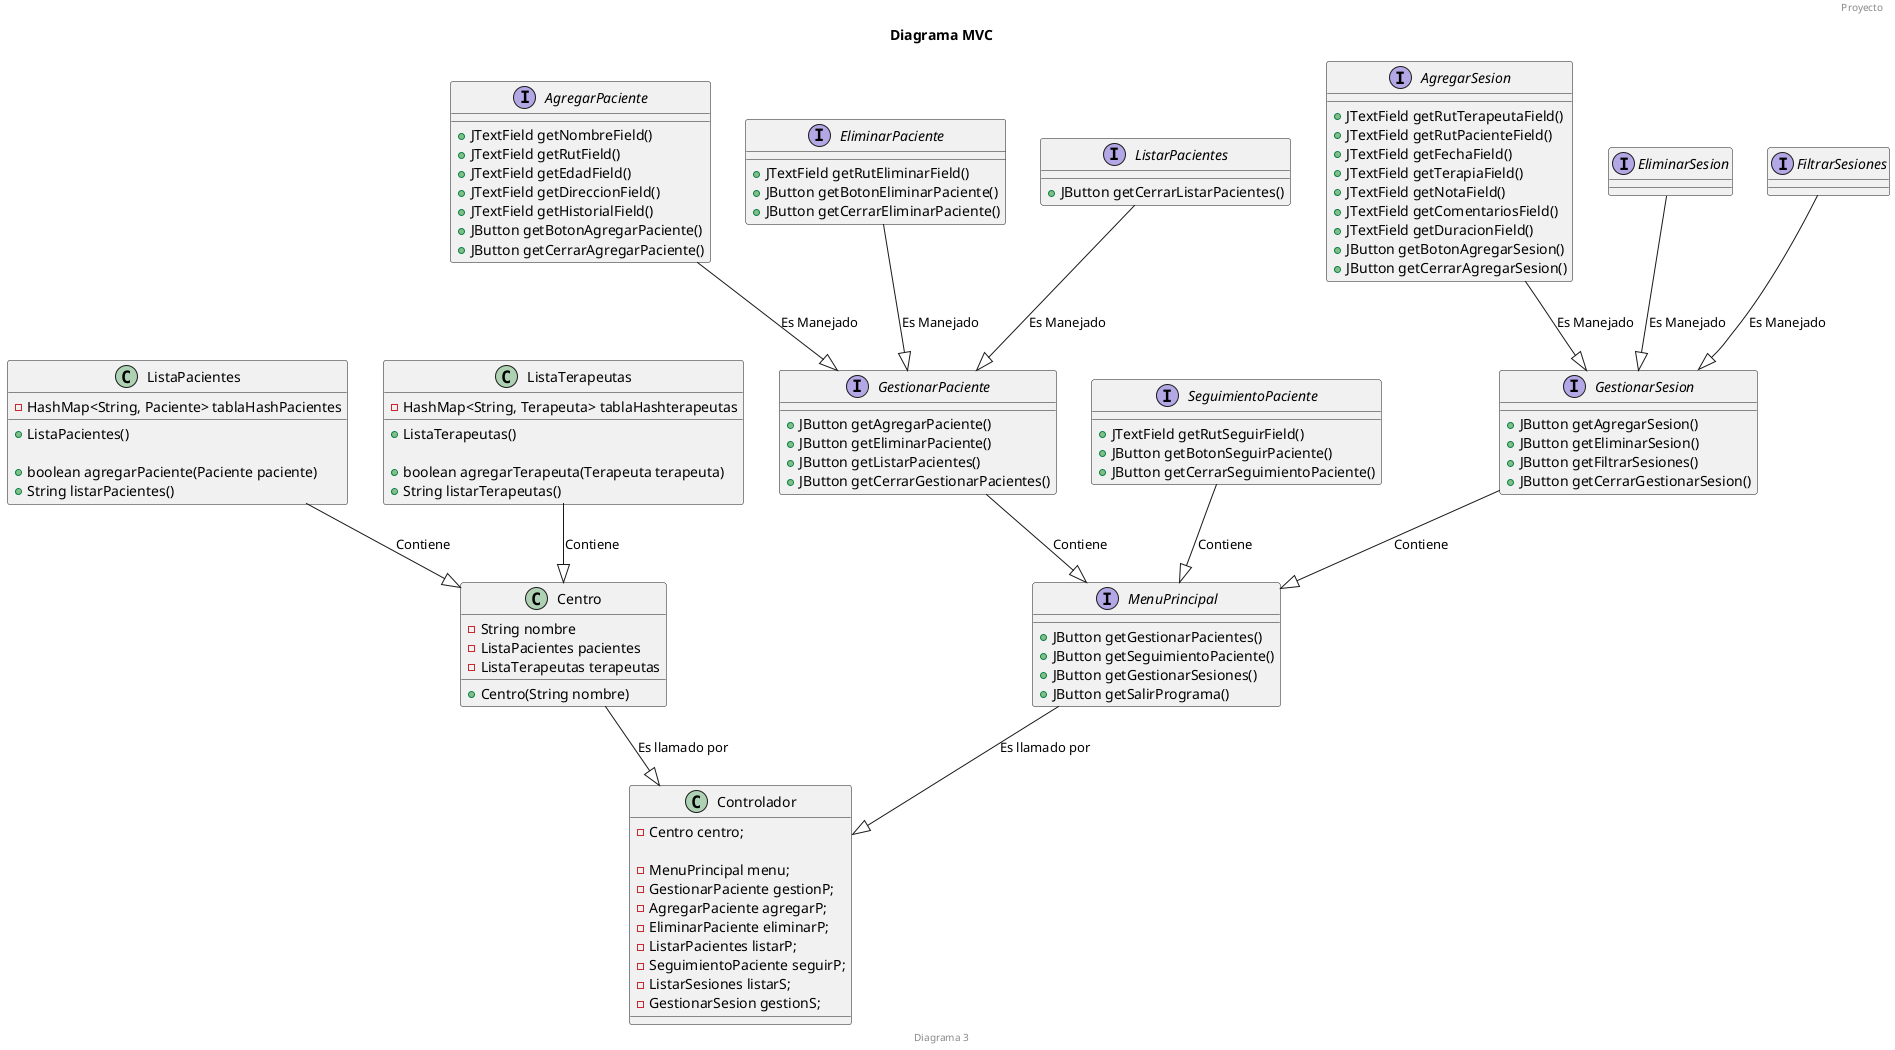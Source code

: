 @startuml Programa

title Diagrama MVC
header Proyecto
footer Diagrama 3


class Controlador {
    - Centro centro;

    - MenuPrincipal menu;
    - GestionarPaciente gestionP;
    - AgregarPaciente agregarP;
    - EliminarPaciente eliminarP;
    - ListarPacientes listarP;
    - SeguimientoPaciente seguirP;
    - ListarSesiones listarS;
    - GestionarSesion gestionS;
}

class Centro {
    - String nombre
    - ListaPacientes pacientes
    - ListaTerapeutas terapeutas

    + Centro(String nombre)
    
}

class ListaPacientes {
    - HashMap<String, Paciente> tablaHashPacientes

    + ListaPacientes()

    + boolean agregarPaciente(Paciente paciente)
    + String listarPacientes()
}

class ListaTerapeutas {
    - HashMap<String, Terapeuta> tablaHashterapeutas

    + ListaTerapeutas()

    + boolean agregarTerapeuta(Terapeuta terapeuta)
    + String listarTerapeutas()
}

interface MenuPrincipal {
    + JButton getGestionarPacientes()
    + JButton getSeguimientoPaciente()
    + JButton getGestionarSesiones()
    + JButton getSalirPrograma()
}

interface GestionarPaciente {
    + JButton getAgregarPaciente()
    + JButton getEliminarPaciente()
    + JButton getListarPacientes()
    + JButton getCerrarGestionarPacientes()
}

interface AgregarPaciente {
    + JTextField getNombreField()
    + JTextField getRutField()
    + JTextField getEdadField()
    + JTextField getDireccionField()
    + JTextField getHistorialField()
    + JButton getBotonAgregarPaciente()
    + JButton getCerrarAgregarPaciente()
}

interface EliminarPaciente {
    + JTextField getRutEliminarField()
    + JButton getBotonEliminarPaciente()
    + JButton getCerrarEliminarPaciente()
}

interface ListarPacientes {
    + JButton getCerrarListarPacientes()
}

interface SeguimientoPaciente {
    + JTextField getRutSeguirField()
    + JButton getBotonSeguirPaciente()
    + JButton getCerrarSeguimientoPaciente()
}

interface GestionarSesion {
    + JButton getAgregarSesion()
    + JButton getEliminarSesion()
    + JButton getFiltrarSesiones()
    + JButton getCerrarGestionarSesion()
}

interface AgregarSesion {
    + JTextField getRutTerapeutaField()
    + JTextField getRutPacienteField()
    + JTextField getFechaField()
    + JTextField getTerapiaField()
    + JTextField getNotaField()
    + JTextField getComentariosField()
    + JTextField getDuracionField()
    + JButton getBotonAgregarSesion()
    + JButton getCerrarAgregarSesion()
}

interface EliminarSesion {

}

interface FiltrarSesiones {

}

Centro --|> Controlador : Es llamado por
ListaPacientes --|> Centro : Contiene
ListaTerapeutas --|> Centro : Contiene

MenuPrincipal --|> Controlador : Es llamado por
GestionarPaciente --|> MenuPrincipal : Contiene
AgregarPaciente --|> GestionarPaciente : Es Manejado
EliminarPaciente --|> GestionarPaciente : Es Manejado
ListarPacientes --|> GestionarPaciente : Es Manejado
SeguimientoPaciente --|> MenuPrincipal : Contiene
GestionarSesion --|> MenuPrincipal : Contiene
AgregarSesion --|> GestionarSesion : Es Manejado
EliminarSesion --|> GestionarSesion : Es Manejado
FiltrarSesiones --|> GestionarSesion : Es Manejado

@enduml

